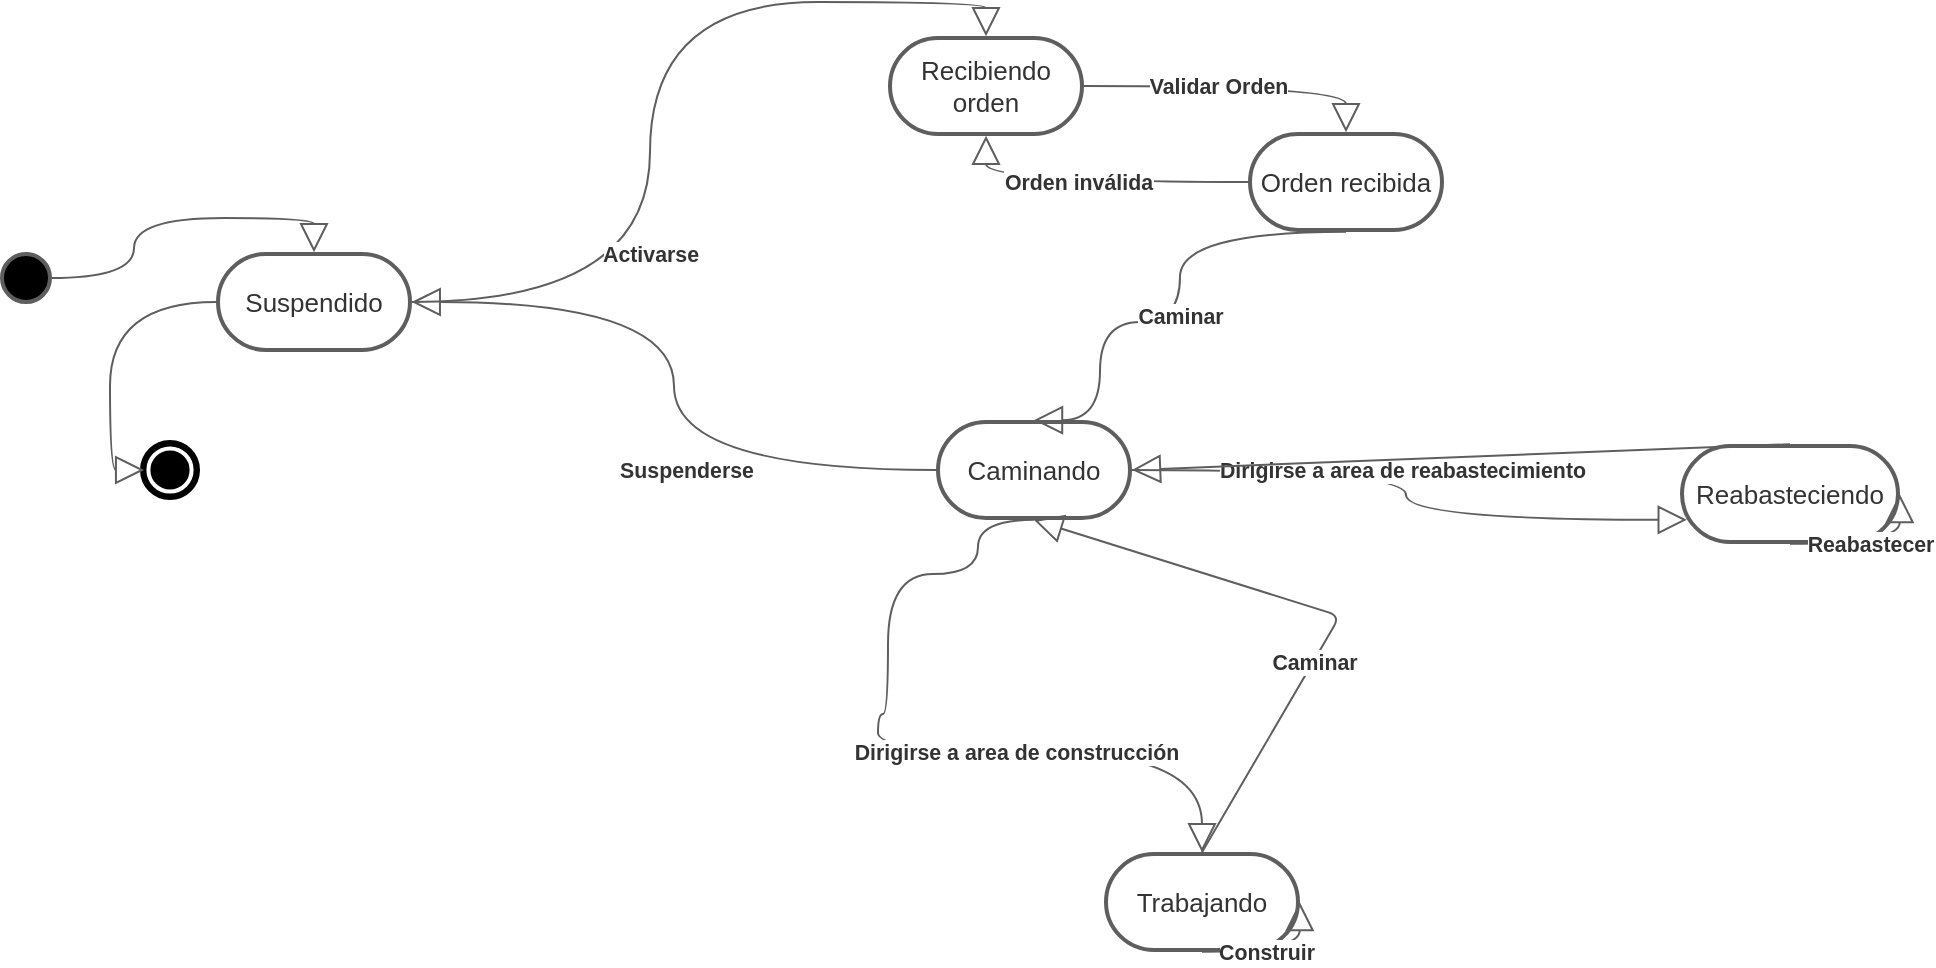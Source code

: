 <mxfile version="13.8.2" type="device"><diagram id="U4A9re-U7QnIiIfkx3cQ" name="Page-1"><mxGraphModel dx="1219" dy="1750" grid="1" gridSize="10" guides="1" tooltips="1" connect="1" arrows="1" fold="1" page="1" pageScale="1" pageWidth="827" pageHeight="1169" math="0" shadow="0"><root><mxCell id="0"/><mxCell id="1" parent="0"/><UserObject label="" lucidchartObjectId="DaKHAA98TjFk" id="cMceQPfkpbQX7eCkPKe--1"><mxCell style="html=1;whiteSpace=wrap;strokeColor=none;fillColor=none;whiteSpace=wrap;fontSize=11;spacing=0;strokeOpacity=100;rounded=1;absoluteArcSize=1;arcSize=7.2;strokeWidth=2;" vertex="1" zOrder="0" parent="1"><mxGeometry x="886" y="5" width="144" height="36" as="geometry"/></mxCell></UserObject><UserObject label="" lucidchartObjectId="jt1GZOERHfiX" id="cMceQPfkpbQX7eCkPKe--2"><mxCell style="html=1;whiteSpace=wrap;ellipse;fillColor=#000000;whiteSpace=wrap;fontSize=11;spacing=0;strokeColor=#5e5e5e;strokeOpacity=100;rounded=1;absoluteArcSize=1;arcSize=7.2;strokeWidth=2;" vertex="1" zOrder="1" parent="1"><mxGeometry x="96" y="96" width="24" height="24" as="geometry"/></mxCell></UserObject><UserObject label="" lucidchartObjectId="wt1GxcRJmUin" id="cMceQPfkpbQX7eCkPKe--3"><mxCell style="html=1;whiteSpace=wrap;shape=mxgraph.bpmn.shape;outline=end;symbol=terminate;strokeColor=#000000;fillColor=#ffffff;whiteSpace=wrap;fontSize=11;spacing=0;strokeOpacity=100;rounded=1;absoluteArcSize=1;arcSize=7.2;strokeWidth=2;" vertex="1" zOrder="2" parent="1"><mxGeometry x="168" y="192" width="24" height="24" as="geometry"/></mxCell></UserObject><UserObject label="Suspendido" lucidchartObjectId="Jt1GqjiidNBa" id="cMceQPfkpbQX7eCkPKe--4"><mxCell style="html=1;whiteSpace=wrap;rounded=1;arcSize=50;whiteSpace=wrap;fontSize=13;fontColor=#333333;spacing=3;strokeColor=#5e5e5e;strokeOpacity=100;strokeWidth=2;" vertex="1" zOrder="3" parent="1"><mxGeometry x="204" y="96" width="96" height="48" as="geometry"/></mxCell></UserObject><UserObject label="" lucidchartObjectId="cu1GGMdehL4W" id="cMceQPfkpbQX7eCkPKe--5"><mxCell style="html=1;jettySize=18;whiteSpace=wrap;fontSize=11;strokeColor=#5E5E5E;rounded=1;arcSize=12;edgeStyle=orthogonalEdgeStyle;curved=1;startArrow=none;;endArrow=block;endFill=0;endSize=12;;exitX=1.038;exitY=0.5;exitPerimeter=0;entryX=0.5;entryY=-0.019;entryPerimeter=0;" edge="1" parent="1" source="cMceQPfkpbQX7eCkPKe--2" target="cMceQPfkpbQX7eCkPKe--4"><mxGeometry width="100" height="100" relative="1" as="geometry"><Array as="points"/></mxGeometry></mxCell></UserObject><UserObject label="Recibiendo orden" lucidchartObjectId="sv1GRC30dEM0" id="cMceQPfkpbQX7eCkPKe--6"><mxCell style="html=1;whiteSpace=wrap;rounded=1;arcSize=50;whiteSpace=wrap;fontSize=13;fontColor=#333333;spacing=3;strokeColor=#5e5e5e;strokeOpacity=100;strokeWidth=2;" vertex="1" zOrder="5" parent="1"><mxGeometry x="540" y="-12" width="96" height="48" as="geometry"/></mxCell></UserObject><UserObject label="Caminando" lucidchartObjectId="yv1GYy1CK_b." id="cMceQPfkpbQX7eCkPKe--7"><mxCell style="html=1;whiteSpace=wrap;rounded=1;arcSize=50;whiteSpace=wrap;fontSize=13;fontColor=#333333;spacing=3;strokeColor=#5e5e5e;strokeOpacity=100;strokeWidth=2;" vertex="1" zOrder="6" parent="1"><mxGeometry x="564" y="180" width="96" height="48" as="geometry"/></mxCell></UserObject><UserObject label="Reabasteciendo" lucidchartObjectId="Jw1G63TemROr" id="cMceQPfkpbQX7eCkPKe--8"><mxCell style="html=1;whiteSpace=wrap;rounded=1;arcSize=50;whiteSpace=wrap;fontSize=13;fontColor=#333333;spacing=3;strokeColor=#5e5e5e;strokeOpacity=100;strokeWidth=2;" vertex="1" zOrder="7" parent="1"><mxGeometry x="936" y="192" width="108" height="48" as="geometry"/></mxCell></UserObject><UserObject label="Trabajando" lucidchartObjectId="3w1GtJfaGEOc" id="cMceQPfkpbQX7eCkPKe--9"><mxCell style="html=1;whiteSpace=wrap;rounded=1;arcSize=50;whiteSpace=wrap;fontSize=13;fontColor=#333333;spacing=3;strokeColor=#5e5e5e;strokeOpacity=100;strokeWidth=2;" vertex="1" zOrder="8" parent="1"><mxGeometry x="648" y="396" width="96" height="48" as="geometry"/></mxCell></UserObject><UserObject label="" lucidchartObjectId="Ly1GXz3~UBw-" id="cMceQPfkpbQX7eCkPKe--10"><mxCell style="html=1;jettySize=18;whiteSpace=wrap;fontSize=11;strokeColor=#5E5E5E;rounded=1;arcSize=12;edgeStyle=orthogonalEdgeStyle;curved=1;startArrow=none;;endArrow=block;endFill=0;endSize=12;;exitX=1.009;exitY=0.5;exitPerimeter=0;entryX=0.5;entryY=-0.019;entryPerimeter=0;" edge="1" parent="1" source="cMceQPfkpbQX7eCkPKe--4" target="cMceQPfkpbQX7eCkPKe--6"><mxGeometry width="100" height="100" relative="1" as="geometry"><Array as="points"/></mxGeometry></mxCell></UserObject><mxCell id="cMceQPfkpbQX7eCkPKe--11" value="Activarse" style="text;html=1;resizable=0;labelBackgroundColor=#ffffff;align=center;verticalAlign=middle;fontStyle=1;fontColor=#333333;;fontSize=10.667;" vertex="1" parent="cMceQPfkpbQX7eCkPKe--10"><mxGeometry x="-0.37" relative="1" as="geometry"/></mxCell><UserObject label="" lucidchartObjectId="8y1G4jAjW5Hl" id="cMceQPfkpbQX7eCkPKe--12"><mxCell style="html=1;jettySize=18;whiteSpace=wrap;fontSize=11;strokeColor=#5E5E5E;rounded=1;arcSize=12;edgeStyle=orthogonalEdgeStyle;curved=1;startArrow=none;;endArrow=block;endFill=0;endSize=12;;exitX=-0.009;exitY=0.5;exitPerimeter=0;entryX=1.009;entryY=0.5;entryPerimeter=0;" edge="1" parent="1" source="cMceQPfkpbQX7eCkPKe--7" target="cMceQPfkpbQX7eCkPKe--4"><mxGeometry width="100" height="100" relative="1" as="geometry"><Array as="points"/></mxGeometry></mxCell></UserObject><mxCell id="cMceQPfkpbQX7eCkPKe--13" value="Suspenderse" style="text;html=1;resizable=0;labelBackgroundColor=#ffffff;align=center;verticalAlign=middle;fontStyle=1;fontColor=#333333;;fontSize=10.667;" vertex="1" parent="cMceQPfkpbQX7eCkPKe--12"><mxGeometry x="-0.276" relative="1" as="geometry"/></mxCell><UserObject label="" lucidchartObjectId="Ru9GtYuOQH9L" id="cMceQPfkpbQX7eCkPKe--14"><mxCell style="html=1;jettySize=18;whiteSpace=wrap;fontSize=11;strokeColor=#5E5E5E;rounded=1;arcSize=12;edgeStyle=orthogonalEdgeStyle;curved=1;startArrow=none;;endArrow=block;endFill=0;endSize=12;;exitX=1.009;exitY=0.5;exitPerimeter=0;entryX=0.5;entryY=-0.019;entryPerimeter=0;" edge="1" parent="1" source="cMceQPfkpbQX7eCkPKe--6" target="cMceQPfkpbQX7eCkPKe--18"><mxGeometry width="100" height="100" relative="1" as="geometry"><Array as="points"/></mxGeometry></mxCell></UserObject><mxCell id="cMceQPfkpbQX7eCkPKe--15" value="Validar Orden" style="text;html=1;resizable=0;labelBackgroundColor=#ffffff;align=center;verticalAlign=middle;fontStyle=1;fontColor=#333333;;fontSize=10.667;" vertex="1" parent="cMceQPfkpbQX7eCkPKe--14"><mxGeometry x="-0.14" relative="1" as="geometry"/></mxCell><UserObject label="" lucidchartObjectId="Yv9G~AxKxQOG" id="cMceQPfkpbQX7eCkPKe--16"><mxCell style="html=1;jettySize=18;whiteSpace=wrap;fontSize=11;strokeColor=#5E5E5E;rounded=1;arcSize=12;startArrow=none;;endArrow=block;endFill=0;endSize=12;;exitX=0.5;exitY=-0.019;exitPerimeter=0;" edge="1" parent="1" source="cMceQPfkpbQX7eCkPKe--9"><mxGeometry width="100" height="100" relative="1" as="geometry"><Array as="points"><mxPoint x="696" y="395"/><mxPoint x="765" y="277"/><mxPoint x="612" y="229"/></Array><mxPoint x="612" y="229" as="targetPoint"/></mxGeometry></mxCell></UserObject><mxCell id="cMceQPfkpbQX7eCkPKe--17" value="Caminar" style="text;html=1;resizable=0;labelBackgroundColor=#ffffff;align=center;verticalAlign=middle;fontStyle=1;fontColor=#333333;;fontSize=10.667;" vertex="1" parent="cMceQPfkpbQX7eCkPKe--16"><mxGeometry x="-0.259" relative="1" as="geometry"/></mxCell><UserObject label="Orden recibida" lucidchartObjectId="Oz9GN53wCOTv" id="cMceQPfkpbQX7eCkPKe--18"><mxCell style="html=1;whiteSpace=wrap;rounded=1;arcSize=50;whiteSpace=wrap;fontSize=13;fontColor=#333333;spacing=3;strokeColor=#5e5e5e;strokeOpacity=100;strokeWidth=2;" vertex="1" zOrder="15" parent="1"><mxGeometry x="720" y="36" width="96" height="48" as="geometry"/></mxCell></UserObject><UserObject label="" lucidchartObjectId="XV9GiKbw8V_T" id="cMceQPfkpbQX7eCkPKe--19"><mxCell style="html=1;jettySize=18;whiteSpace=wrap;fontSize=11;strokeColor=#5E5E5E;rounded=1;arcSize=12;edgeStyle=orthogonalEdgeStyle;curved=1;startArrow=none;;endArrow=block;endFill=0;endSize=12;;exitX=0.5;exitY=1.019;exitPerimeter=0;entryX=0.5;entryY=-0.019;entryPerimeter=0;" edge="1" parent="1" source="cMceQPfkpbQX7eCkPKe--18" target="cMceQPfkpbQX7eCkPKe--7"><mxGeometry width="100" height="100" relative="1" as="geometry"><Array as="points"><mxPoint x="768" y="85"/><mxPoint x="685" y="117"/><mxPoint x="653" y="130"/><mxPoint x="645" y="162"/><mxPoint x="612" y="179"/></Array></mxGeometry></mxCell></UserObject><mxCell id="cMceQPfkpbQX7eCkPKe--20" value="Caminar" style="text;html=1;resizable=0;labelBackgroundColor=#ffffff;align=center;verticalAlign=middle;fontStyle=1;fontColor=#333333;;fontSize=10.667;" vertex="1" parent="cMceQPfkpbQX7eCkPKe--19"><mxGeometry relative="1" as="geometry"/></mxCell><UserObject label="" lucidchartObjectId="yb-GbtyJEUZE" id="cMceQPfkpbQX7eCkPKe--21"><mxCell style="html=1;jettySize=18;whiteSpace=wrap;fontSize=11;strokeColor=#5E5E5E;rounded=1;arcSize=12;edgeStyle=orthogonalEdgeStyle;curved=1;startArrow=none;;endArrow=block;endFill=0;endSize=12;;exitX=-0.009;exitY=0.5;exitPerimeter=0;entryX=-0.038;entryY=0.5;entryPerimeter=0;" edge="1" parent="1" source="cMceQPfkpbQX7eCkPKe--4" target="cMceQPfkpbQX7eCkPKe--3"><mxGeometry width="100" height="100" relative="1" as="geometry"><Array as="points"/></mxGeometry></mxCell></UserObject><UserObject label="" lucidchartObjectId="qe-G351A3k4V" id="cMceQPfkpbQX7eCkPKe--22"><mxCell style="html=1;jettySize=18;whiteSpace=wrap;fontSize=11;strokeColor=#5E5E5E;rounded=1;arcSize=12;edgeStyle=orthogonalEdgeStyle;curved=1;startArrow=none;;endArrow=block;endFill=0;endSize=12;;exitX=-0.009;exitY=0.5;exitPerimeter=0;entryX=0.5;entryY=1.019;entryPerimeter=0;" edge="1" parent="1" source="cMceQPfkpbQX7eCkPKe--18" target="cMceQPfkpbQX7eCkPKe--6"><mxGeometry width="100" height="100" relative="1" as="geometry"><Array as="points"/></mxGeometry></mxCell></UserObject><mxCell id="cMceQPfkpbQX7eCkPKe--23" value="Orden inválida" style="text;html=1;resizable=0;labelBackgroundColor=#ffffff;align=center;verticalAlign=middle;fontStyle=1;fontColor=#333333;;fontSize=10.667;" vertex="1" parent="cMceQPfkpbQX7eCkPKe--22"><mxGeometry x="0.111" relative="1" as="geometry"/></mxCell><UserObject label="" lucidchartObjectId="K7cHO7gi7fL_" id="cMceQPfkpbQX7eCkPKe--24"><mxCell style="html=1;jettySize=18;whiteSpace=wrap;fontSize=11;strokeColor=#5E5E5E;rounded=1;arcSize=12;edgeStyle=orthogonalEdgeStyle;curved=1;startArrow=none;;endArrow=block;endFill=0;endSize=12;;exitX=1.009;exitY=0.5;exitPerimeter=0;entryX=0.022;entryY=0.769;entryPerimeter=0;" edge="1" parent="1" source="cMceQPfkpbQX7eCkPKe--7" target="cMceQPfkpbQX7eCkPKe--8"><mxGeometry width="100" height="100" relative="1" as="geometry"><Array as="points"/></mxGeometry></mxCell></UserObject><mxCell id="cMceQPfkpbQX7eCkPKe--25" value="Dirigirse a area de reabastecimiento" style="text;html=1;resizable=0;labelBackgroundColor=#ffffff;align=center;verticalAlign=middle;fontStyle=1;fontColor=#333333;;fontSize=10.667;" vertex="1" parent="cMceQPfkpbQX7eCkPKe--24"><mxGeometry x="-0.109" relative="1" as="geometry"/></mxCell><UserObject label="" lucidchartObjectId="e~cHE5urwd11" id="cMceQPfkpbQX7eCkPKe--26"><mxCell style="html=1;jettySize=18;whiteSpace=wrap;fontSize=11;strokeColor=#5E5E5E;rounded=1;arcSize=12;startArrow=none;;endArrow=block;endFill=0;endSize=12;;exitX=0.5;exitY=-0.019;exitPerimeter=0;" edge="1" parent="1" source="cMceQPfkpbQX7eCkPKe--8"><mxGeometry width="100" height="100" relative="1" as="geometry"><Array as="points"/><mxPoint x="661" y="204" as="targetPoint"/></mxGeometry></mxCell></UserObject><UserObject label="" lucidchartObjectId="GcdHpa6HgW1Y" id="cMceQPfkpbQX7eCkPKe--27"><mxCell style="html=1;jettySize=18;whiteSpace=wrap;fontSize=11;strokeColor=#5E5E5E;rounded=1;arcSize=12;edgeStyle=orthogonalEdgeStyle;curved=1;startArrow=none;;endArrow=block;endFill=0;endSize=12;;exitX=0.5;exitY=1.019;exitPerimeter=0;entryX=0.5;entryY=-0.019;entryPerimeter=0;" edge="1" parent="1" source="cMceQPfkpbQX7eCkPKe--7" target="cMceQPfkpbQX7eCkPKe--9"><mxGeometry width="100" height="100" relative="1" as="geometry"><Array as="points"><mxPoint x="612" y="229"/><mxPoint x="584" y="238"/><mxPoint x="564" y="256"/><mxPoint x="539" y="305"/><mxPoint x="531" y="326"/><mxPoint x="534" y="340"/><mxPoint x="579" y="345"/><mxPoint x="696" y="395"/></Array></mxGeometry></mxCell></UserObject><mxCell id="cMceQPfkpbQX7eCkPKe--28" value="Dirigirse a area de construcción" style="text;html=1;resizable=0;labelBackgroundColor=#ffffff;align=center;verticalAlign=middle;fontStyle=1;fontColor=#333333;;fontSize=10.667;" vertex="1" parent="cMceQPfkpbQX7eCkPKe--27"><mxGeometry x="0.294" relative="1" as="geometry"/></mxCell><UserObject label="" lucidchartObjectId="zkgHf4K9ohYb" id="cMceQPfkpbQX7eCkPKe--29"><mxCell style="html=1;jettySize=18;whiteSpace=wrap;fontSize=11;strokeColor=#5E5E5E;rounded=1;arcSize=12;edgeStyle=orthogonalEdgeStyle;curved=1;startArrow=none;;endArrow=block;endFill=0;endSize=12;;exitX=0.5;exitY=1.019;exitPerimeter=0;entryX=1.008;entryY=0.5;entryPerimeter=0;" edge="1" parent="1" source="cMceQPfkpbQX7eCkPKe--8" target="cMceQPfkpbQX7eCkPKe--8"><mxGeometry width="100" height="100" relative="1" as="geometry"><Array as="points"><mxPoint x="990" y="241" generated="1"/><mxPoint x="1045" y="216" generated="1"/></Array></mxGeometry></mxCell></UserObject><mxCell id="cMceQPfkpbQX7eCkPKe--30" value="Reabastecer" style="text;html=1;resizable=0;labelBackgroundColor=#ffffff;align=center;verticalAlign=middle;fontStyle=1;fontColor=#333333;;fontSize=10.667;" vertex="1" parent="cMceQPfkpbQX7eCkPKe--29"><mxGeometry relative="1" as="geometry"/></mxCell><UserObject label="" lucidchartObjectId="IkgHwepAbhuf" id="cMceQPfkpbQX7eCkPKe--31"><mxCell style="html=1;jettySize=18;whiteSpace=wrap;fontSize=11;strokeColor=#5E5E5E;rounded=1;arcSize=12;edgeStyle=orthogonalEdgeStyle;curved=1;startArrow=none;;endArrow=block;endFill=0;endSize=12;;exitX=0.5;exitY=1.019;exitPerimeter=0;entryX=1.009;entryY=0.5;entryPerimeter=0;" edge="1" parent="1" source="cMceQPfkpbQX7eCkPKe--9" target="cMceQPfkpbQX7eCkPKe--9"><mxGeometry width="100" height="100" relative="1" as="geometry"><Array as="points"><mxPoint x="696" y="445" generated="1"/><mxPoint x="745" y="420" generated="1"/></Array></mxGeometry></mxCell></UserObject><mxCell id="cMceQPfkpbQX7eCkPKe--32" value="Construir" style="text;html=1;resizable=0;labelBackgroundColor=#ffffff;align=center;verticalAlign=middle;fontStyle=1;fontColor=#333333;;fontSize=10.667;" vertex="1" parent="cMceQPfkpbQX7eCkPKe--31"><mxGeometry x="-0.129" relative="1" as="geometry"/></mxCell></root></mxGraphModel></diagram></mxfile>